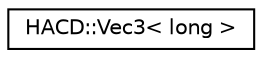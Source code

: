 digraph "Graphical Class Hierarchy"
{
  edge [fontname="Helvetica",fontsize="10",labelfontname="Helvetica",labelfontsize="10"];
  node [fontname="Helvetica",fontsize="10",shape=record];
  rankdir="LR";
  Node1 [label="HACD::Vec3\< long \>",height=0.2,width=0.4,color="black", fillcolor="white", style="filled",URL="$class_h_a_c_d_1_1_vec3.html"];
}
